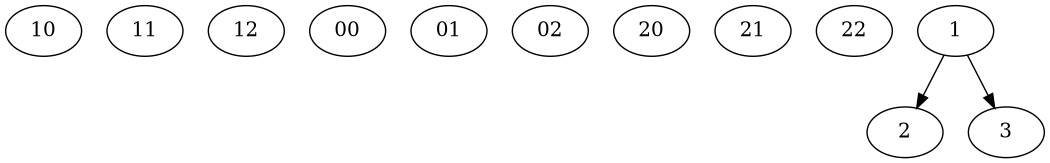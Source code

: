 digraph G {
	size=7
	10 [pos="1,0!"]
	11 [pos="1,1!"]
	12 [pos="1,2!"]
	00 [pos="0,0!"]
	01 [pos="0,1!"]
	02 [pos="0,2!"]
	20 [pos="2,0!"]
	21 [pos="2,1!"]
	22 [pos="2,2!"]
	1 -> 2
	1 -> 3
}
